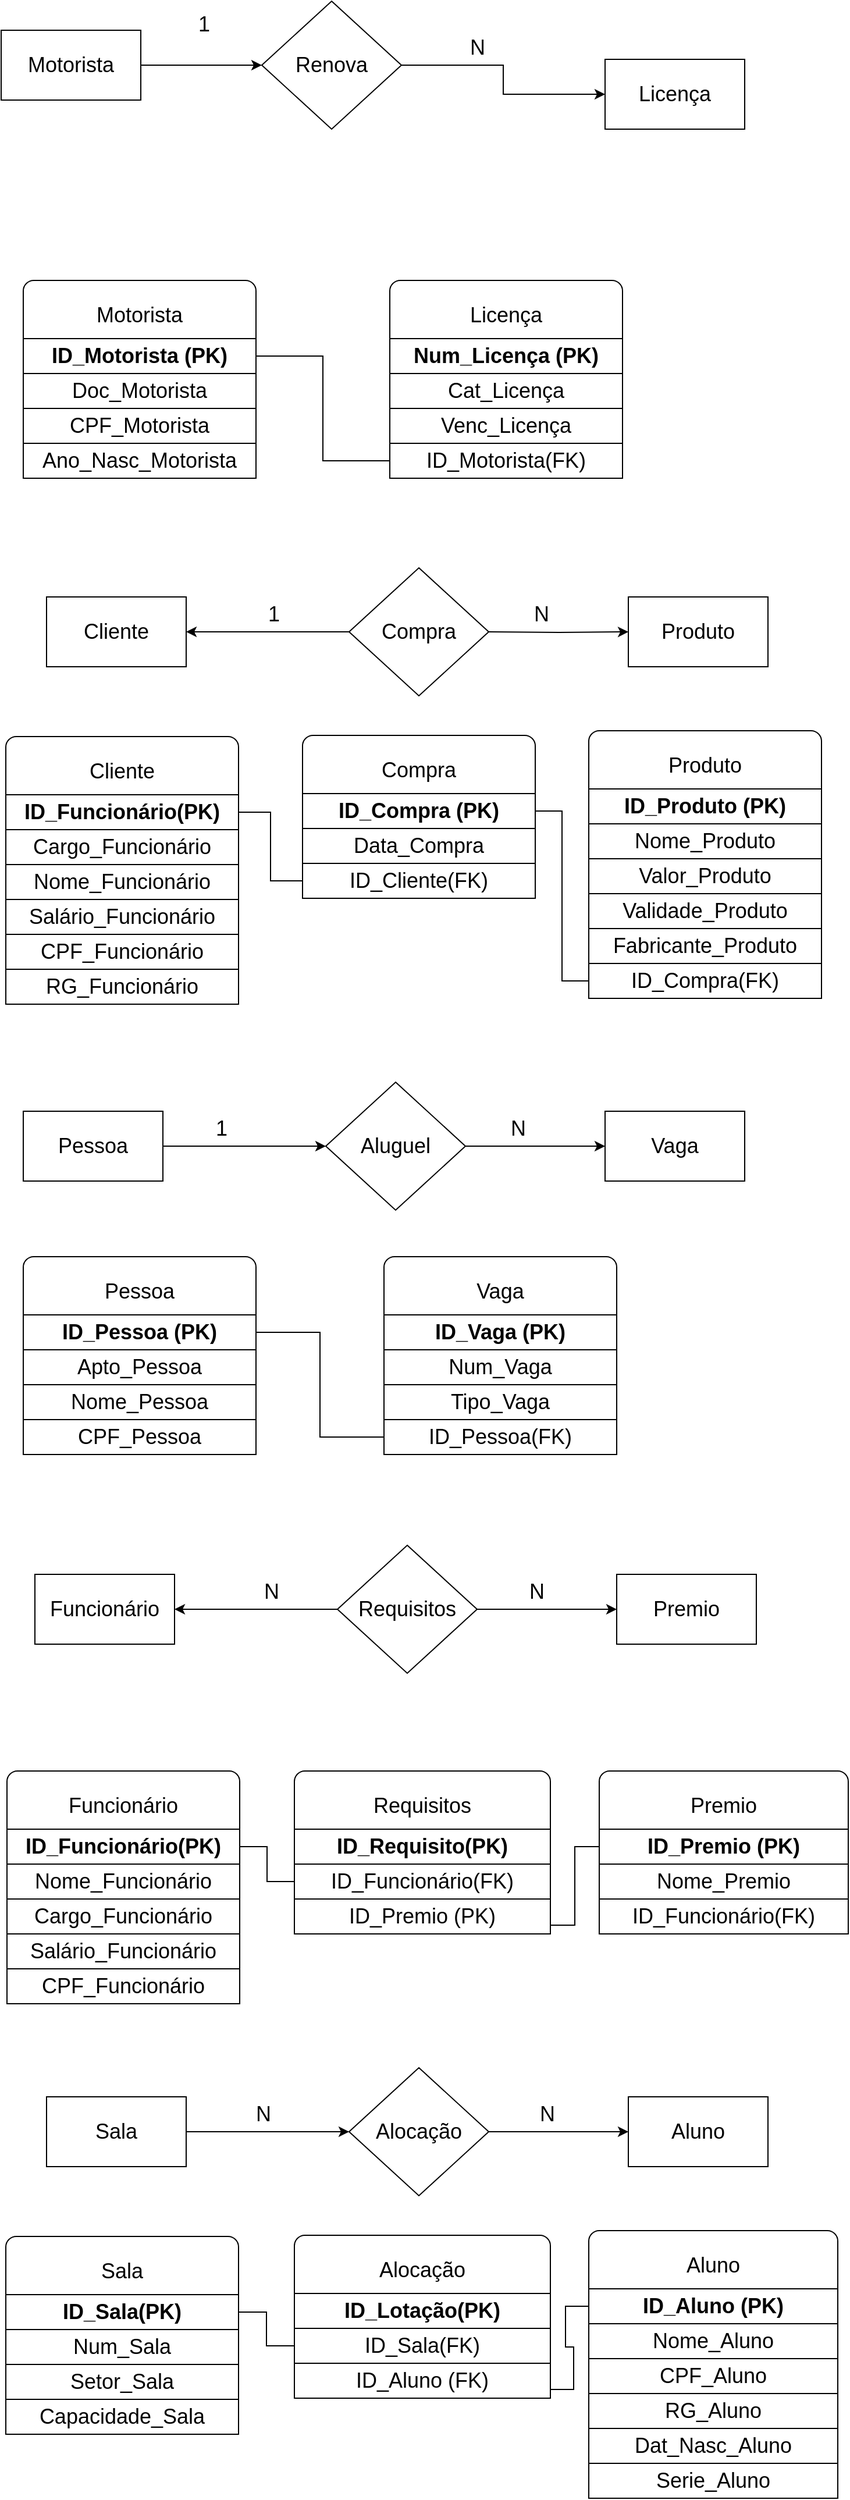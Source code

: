 <mxfile version="20.8.23" type="device"><diagram id="yc-bAd2j6T0Gb1hcPzrV" name="Página-1"><mxGraphModel dx="880" dy="484" grid="1" gridSize="10" guides="1" tooltips="1" connect="1" arrows="1" fold="1" page="1" pageScale="1" pageWidth="827" pageHeight="1169" math="0" shadow="0"><root><mxCell id="0"/><mxCell id="1" parent="0"/><mxCell id="oJYGrLSjRAJ2tkIGQsOx-6" value="" style="edgeStyle=orthogonalEdgeStyle;rounded=0;orthogonalLoop=1;jettySize=auto;html=1;fontSize=18;" parent="1" source="oJYGrLSjRAJ2tkIGQsOx-1" target="oJYGrLSjRAJ2tkIGQsOx-5" edge="1"><mxGeometry relative="1" as="geometry"/></mxCell><mxCell id="oJYGrLSjRAJ2tkIGQsOx-1" value="&lt;font style=&quot;font-size: 18px;&quot;&gt;Motorista&lt;/font&gt;" style="rounded=0;whiteSpace=wrap;html=1;" parent="1" vertex="1"><mxGeometry x="81" y="75" width="120" height="60" as="geometry"/></mxCell><mxCell id="oJYGrLSjRAJ2tkIGQsOx-8" value="" style="edgeStyle=orthogonalEdgeStyle;rounded=0;orthogonalLoop=1;jettySize=auto;html=1;fontSize=18;" parent="1" source="oJYGrLSjRAJ2tkIGQsOx-5" target="oJYGrLSjRAJ2tkIGQsOx-7" edge="1"><mxGeometry relative="1" as="geometry"/></mxCell><mxCell id="oJYGrLSjRAJ2tkIGQsOx-5" value="&lt;font style=&quot;font-size: 18px;&quot;&gt;Renova&lt;/font&gt;" style="rhombus;whiteSpace=wrap;html=1;rounded=0;" parent="1" vertex="1"><mxGeometry x="305" y="50" width="120" height="110" as="geometry"/></mxCell><mxCell id="oJYGrLSjRAJ2tkIGQsOx-7" value="&lt;font style=&quot;font-size: 18px;&quot;&gt;Licença&lt;/font&gt;" style="whiteSpace=wrap;html=1;rounded=0;" parent="1" vertex="1"><mxGeometry x="600" y="100" width="120" height="60" as="geometry"/></mxCell><mxCell id="oJYGrLSjRAJ2tkIGQsOx-9" value="1" style="text;html=1;align=center;verticalAlign=middle;resizable=0;points=[];autosize=1;strokeColor=none;fillColor=none;fontSize=18;" parent="1" vertex="1"><mxGeometry x="240" y="50" width="30" height="40" as="geometry"/></mxCell><mxCell id="oJYGrLSjRAJ2tkIGQsOx-10" value="N" style="text;html=1;align=center;verticalAlign=middle;resizable=0;points=[];autosize=1;strokeColor=none;fillColor=none;fontSize=18;" parent="1" vertex="1"><mxGeometry x="470" y="70" width="40" height="40" as="geometry"/></mxCell><mxCell id="oJYGrLSjRAJ2tkIGQsOx-11" value="Motorista" style="rounded=1;whiteSpace=wrap;html=1;fontSize=18;" parent="1" vertex="1"><mxGeometry x="100" y="290" width="200" height="60" as="geometry"/></mxCell><mxCell id="oJYGrLSjRAJ2tkIGQsOx-24" style="edgeStyle=orthogonalEdgeStyle;rounded=0;orthogonalLoop=1;jettySize=auto;html=1;entryX=0;entryY=0.5;entryDx=0;entryDy=0;fontSize=18;endArrow=none;endFill=0;" parent="1" source="oJYGrLSjRAJ2tkIGQsOx-12" target="oJYGrLSjRAJ2tkIGQsOx-22" edge="1"><mxGeometry relative="1" as="geometry"/></mxCell><mxCell id="oJYGrLSjRAJ2tkIGQsOx-12" value="&lt;b&gt;ID_Motorista (PK)&lt;/b&gt;" style="rounded=0;whiteSpace=wrap;html=1;fontSize=18;" parent="1" vertex="1"><mxGeometry x="100" y="340" width="200" height="30" as="geometry"/></mxCell><mxCell id="oJYGrLSjRAJ2tkIGQsOx-13" value="Doc_Motorista" style="rounded=0;whiteSpace=wrap;html=1;fontSize=18;" parent="1" vertex="1"><mxGeometry x="100" y="370" width="200" height="30" as="geometry"/></mxCell><mxCell id="oJYGrLSjRAJ2tkIGQsOx-14" value="CPF_Motorista" style="rounded=0;whiteSpace=wrap;html=1;fontSize=18;" parent="1" vertex="1"><mxGeometry x="100" y="400" width="200" height="30" as="geometry"/></mxCell><mxCell id="oJYGrLSjRAJ2tkIGQsOx-15" value="Ano_Nasc_Motorista" style="rounded=0;whiteSpace=wrap;html=1;fontSize=18;" parent="1" vertex="1"><mxGeometry x="100" y="430" width="200" height="30" as="geometry"/></mxCell><mxCell id="oJYGrLSjRAJ2tkIGQsOx-18" value="Licença" style="rounded=1;whiteSpace=wrap;html=1;fontSize=18;" parent="1" vertex="1"><mxGeometry x="415" y="290" width="200" height="60" as="geometry"/></mxCell><mxCell id="oJYGrLSjRAJ2tkIGQsOx-19" value="&lt;b&gt;Num_Licença (PK)&lt;/b&gt;" style="rounded=0;whiteSpace=wrap;html=1;fontSize=18;" parent="1" vertex="1"><mxGeometry x="415" y="340" width="200" height="30" as="geometry"/></mxCell><mxCell id="oJYGrLSjRAJ2tkIGQsOx-20" value="Cat_Licença" style="rounded=0;whiteSpace=wrap;html=1;fontSize=18;" parent="1" vertex="1"><mxGeometry x="415" y="370" width="200" height="30" as="geometry"/></mxCell><mxCell id="oJYGrLSjRAJ2tkIGQsOx-21" value="Venc_Licença" style="rounded=0;whiteSpace=wrap;html=1;fontSize=18;" parent="1" vertex="1"><mxGeometry x="415" y="400" width="200" height="30" as="geometry"/></mxCell><mxCell id="oJYGrLSjRAJ2tkIGQsOx-22" value="ID_Motorista(FK)" style="rounded=0;whiteSpace=wrap;html=1;fontSize=18;" parent="1" vertex="1"><mxGeometry x="415" y="430" width="200" height="30" as="geometry"/></mxCell><mxCell id="oJYGrLSjRAJ2tkIGQsOx-25" value="" style="edgeStyle=orthogonalEdgeStyle;rounded=0;orthogonalLoop=1;jettySize=auto;html=1;fontSize=18;" parent="1" source="oJYGrLSjRAJ2tkIGQsOx-26" target="oJYGrLSjRAJ2tkIGQsOx-28" edge="1"><mxGeometry relative="1" as="geometry"/></mxCell><mxCell id="oJYGrLSjRAJ2tkIGQsOx-26" value="&lt;span style=&quot;font-size: 18px;&quot;&gt;Pessoa&lt;/span&gt;" style="rounded=0;whiteSpace=wrap;html=1;" parent="1" vertex="1"><mxGeometry x="100" y="1004" width="120" height="60" as="geometry"/></mxCell><mxCell id="oJYGrLSjRAJ2tkIGQsOx-27" value="" style="edgeStyle=orthogonalEdgeStyle;rounded=0;orthogonalLoop=1;jettySize=auto;html=1;fontSize=18;" parent="1" source="oJYGrLSjRAJ2tkIGQsOx-28" target="oJYGrLSjRAJ2tkIGQsOx-29" edge="1"><mxGeometry relative="1" as="geometry"/></mxCell><mxCell id="oJYGrLSjRAJ2tkIGQsOx-28" value="&lt;font style=&quot;font-size: 18px;&quot;&gt;Aluguel&lt;/font&gt;" style="rhombus;whiteSpace=wrap;html=1;rounded=0;" parent="1" vertex="1"><mxGeometry x="360" y="979" width="120" height="110" as="geometry"/></mxCell><mxCell id="oJYGrLSjRAJ2tkIGQsOx-29" value="&lt;font style=&quot;font-size: 18px;&quot;&gt;Vaga&lt;/font&gt;" style="whiteSpace=wrap;html=1;rounded=0;" parent="1" vertex="1"><mxGeometry x="600" y="1004" width="120" height="60" as="geometry"/></mxCell><mxCell id="oJYGrLSjRAJ2tkIGQsOx-30" value="1" style="text;html=1;align=center;verticalAlign=middle;resizable=0;points=[];autosize=1;strokeColor=none;fillColor=none;fontSize=18;" parent="1" vertex="1"><mxGeometry x="255" y="999" width="30" height="40" as="geometry"/></mxCell><mxCell id="oJYGrLSjRAJ2tkIGQsOx-31" value="N" style="text;html=1;align=center;verticalAlign=middle;resizable=0;points=[];autosize=1;strokeColor=none;fillColor=none;fontSize=18;" parent="1" vertex="1"><mxGeometry x="505" y="999" width="40" height="40" as="geometry"/></mxCell><mxCell id="oJYGrLSjRAJ2tkIGQsOx-32" value="Pessoa" style="rounded=1;whiteSpace=wrap;html=1;fontSize=18;" parent="1" vertex="1"><mxGeometry x="100" y="1129" width="200" height="60" as="geometry"/></mxCell><mxCell id="oJYGrLSjRAJ2tkIGQsOx-33" style="edgeStyle=orthogonalEdgeStyle;rounded=0;orthogonalLoop=1;jettySize=auto;html=1;entryX=0;entryY=0.5;entryDx=0;entryDy=0;fontSize=18;endArrow=none;endFill=0;" parent="1" source="oJYGrLSjRAJ2tkIGQsOx-34" target="oJYGrLSjRAJ2tkIGQsOx-43" edge="1"><mxGeometry relative="1" as="geometry"/></mxCell><mxCell id="oJYGrLSjRAJ2tkIGQsOx-34" value="&lt;b&gt;ID_Pessoa (PK)&lt;/b&gt;" style="rounded=0;whiteSpace=wrap;html=1;fontSize=18;" parent="1" vertex="1"><mxGeometry x="100" y="1179" width="200" height="30" as="geometry"/></mxCell><mxCell id="oJYGrLSjRAJ2tkIGQsOx-35" value="Apto_Pessoa" style="rounded=0;whiteSpace=wrap;html=1;fontSize=18;" parent="1" vertex="1"><mxGeometry x="100" y="1209" width="200" height="30" as="geometry"/></mxCell><mxCell id="oJYGrLSjRAJ2tkIGQsOx-36" value="Nome_Pessoa" style="rounded=0;whiteSpace=wrap;html=1;fontSize=18;" parent="1" vertex="1"><mxGeometry x="100" y="1239" width="200" height="30" as="geometry"/></mxCell><mxCell id="oJYGrLSjRAJ2tkIGQsOx-37" value="CPF_Pessoa" style="rounded=0;whiteSpace=wrap;html=1;fontSize=18;" parent="1" vertex="1"><mxGeometry x="100" y="1269" width="200" height="30" as="geometry"/></mxCell><mxCell id="oJYGrLSjRAJ2tkIGQsOx-39" value="Vaga" style="rounded=1;whiteSpace=wrap;html=1;fontSize=18;" parent="1" vertex="1"><mxGeometry x="410" y="1129" width="200" height="60" as="geometry"/></mxCell><mxCell id="oJYGrLSjRAJ2tkIGQsOx-40" value="&lt;b&gt;ID_Vaga (PK)&lt;/b&gt;" style="rounded=0;whiteSpace=wrap;html=1;fontSize=18;" parent="1" vertex="1"><mxGeometry x="410" y="1179" width="200" height="30" as="geometry"/></mxCell><mxCell id="oJYGrLSjRAJ2tkIGQsOx-41" value="Num_Vaga" style="rounded=0;whiteSpace=wrap;html=1;fontSize=18;" parent="1" vertex="1"><mxGeometry x="410" y="1209" width="200" height="30" as="geometry"/></mxCell><mxCell id="oJYGrLSjRAJ2tkIGQsOx-42" value="Tipo_Vaga" style="rounded=0;whiteSpace=wrap;html=1;fontSize=18;" parent="1" vertex="1"><mxGeometry x="410" y="1239" width="200" height="30" as="geometry"/></mxCell><mxCell id="oJYGrLSjRAJ2tkIGQsOx-43" value="ID_Pessoa(FK)" style="rounded=0;whiteSpace=wrap;html=1;fontSize=18;" parent="1" vertex="1"><mxGeometry x="410" y="1269" width="200" height="30" as="geometry"/></mxCell><mxCell id="oJYGrLSjRAJ2tkIGQsOx-66" value="" style="edgeStyle=orthogonalEdgeStyle;rounded=0;orthogonalLoop=1;jettySize=auto;html=1;fontSize=18;startArrow=classic;startFill=1;endArrow=none;endFill=0;" parent="1" source="oJYGrLSjRAJ2tkIGQsOx-67" target="oJYGrLSjRAJ2tkIGQsOx-69" edge="1"><mxGeometry relative="1" as="geometry"/></mxCell><mxCell id="oJYGrLSjRAJ2tkIGQsOx-67" value="&lt;font style=&quot;font-size: 18px;&quot;&gt;Funcionário&lt;/font&gt;" style="rounded=0;whiteSpace=wrap;html=1;" parent="1" vertex="1"><mxGeometry x="110" y="1402" width="120" height="60" as="geometry"/></mxCell><mxCell id="oJYGrLSjRAJ2tkIGQsOx-68" value="" style="edgeStyle=orthogonalEdgeStyle;rounded=0;orthogonalLoop=1;jettySize=auto;html=1;fontSize=18;" parent="1" source="oJYGrLSjRAJ2tkIGQsOx-69" target="oJYGrLSjRAJ2tkIGQsOx-70" edge="1"><mxGeometry relative="1" as="geometry"/></mxCell><mxCell id="oJYGrLSjRAJ2tkIGQsOx-69" value="&lt;span style=&quot;font-size: 18px;&quot;&gt;Requisitos&lt;/span&gt;" style="rhombus;whiteSpace=wrap;html=1;rounded=0;" parent="1" vertex="1"><mxGeometry x="370" y="1377" width="120" height="110" as="geometry"/></mxCell><mxCell id="oJYGrLSjRAJ2tkIGQsOx-70" value="&lt;font style=&quot;font-size: 18px;&quot;&gt;Premio&lt;/font&gt;" style="whiteSpace=wrap;html=1;rounded=0;" parent="1" vertex="1"><mxGeometry x="610" y="1402" width="120" height="60" as="geometry"/></mxCell><mxCell id="oJYGrLSjRAJ2tkIGQsOx-71" value="N" style="text;html=1;align=center;verticalAlign=middle;resizable=0;points=[];autosize=1;strokeColor=none;fillColor=none;fontSize=18;" parent="1" vertex="1"><mxGeometry x="293" y="1397" width="40" height="40" as="geometry"/></mxCell><mxCell id="oJYGrLSjRAJ2tkIGQsOx-72" value="N" style="text;html=1;align=center;verticalAlign=middle;resizable=0;points=[];autosize=1;strokeColor=none;fillColor=none;fontSize=18;" parent="1" vertex="1"><mxGeometry x="521" y="1397" width="40" height="40" as="geometry"/></mxCell><mxCell id="oJYGrLSjRAJ2tkIGQsOx-73" value="Funcionário" style="rounded=1;whiteSpace=wrap;html=1;fontSize=18;" parent="1" vertex="1"><mxGeometry x="86" y="1571" width="200" height="60" as="geometry"/></mxCell><mxCell id="oJYGrLSjRAJ2tkIGQsOx-96" style="edgeStyle=orthogonalEdgeStyle;rounded=0;orthogonalLoop=1;jettySize=auto;html=1;fontSize=18;endArrow=none;endFill=0;" parent="1" source="oJYGrLSjRAJ2tkIGQsOx-75" target="oJYGrLSjRAJ2tkIGQsOx-92" edge="1"><mxGeometry relative="1" as="geometry"/></mxCell><mxCell id="oJYGrLSjRAJ2tkIGQsOx-75" value="&lt;b&gt;ID_Funcionário(PK)&lt;/b&gt;" style="rounded=0;whiteSpace=wrap;html=1;fontSize=18;" parent="1" vertex="1"><mxGeometry x="86" y="1621" width="200" height="30" as="geometry"/></mxCell><mxCell id="oJYGrLSjRAJ2tkIGQsOx-76" value="Nome_Funcionário" style="rounded=0;whiteSpace=wrap;html=1;fontSize=18;" parent="1" vertex="1"><mxGeometry x="86" y="1651" width="200" height="30" as="geometry"/></mxCell><mxCell id="oJYGrLSjRAJ2tkIGQsOx-77" value="Cargo_Funcionário" style="rounded=0;whiteSpace=wrap;html=1;fontSize=18;" parent="1" vertex="1"><mxGeometry x="86" y="1681" width="200" height="30" as="geometry"/></mxCell><mxCell id="oJYGrLSjRAJ2tkIGQsOx-78" value="Salário_Funcionário" style="rounded=0;whiteSpace=wrap;html=1;fontSize=18;" parent="1" vertex="1"><mxGeometry x="86" y="1711" width="200" height="30" as="geometry"/></mxCell><mxCell id="oJYGrLSjRAJ2tkIGQsOx-79" value="Premio" style="rounded=1;whiteSpace=wrap;html=1;fontSize=18;" parent="1" vertex="1"><mxGeometry x="595" y="1571" width="214" height="60" as="geometry"/></mxCell><mxCell id="oJYGrLSjRAJ2tkIGQsOx-126" style="edgeStyle=orthogonalEdgeStyle;rounded=0;orthogonalLoop=1;jettySize=auto;html=1;entryX=1;entryY=0.75;entryDx=0;entryDy=0;fontSize=18;startArrow=none;startFill=0;endArrow=none;endFill=0;" parent="1" source="oJYGrLSjRAJ2tkIGQsOx-80" target="oJYGrLSjRAJ2tkIGQsOx-93" edge="1"><mxGeometry relative="1" as="geometry"/></mxCell><mxCell id="oJYGrLSjRAJ2tkIGQsOx-80" value="&lt;b&gt;ID_Premio (PK)&lt;/b&gt;" style="rounded=0;whiteSpace=wrap;html=1;fontSize=18;" parent="1" vertex="1"><mxGeometry x="595" y="1621" width="214" height="30" as="geometry"/></mxCell><mxCell id="oJYGrLSjRAJ2tkIGQsOx-81" value="Nome_Premio" style="rounded=0;whiteSpace=wrap;html=1;fontSize=18;" parent="1" vertex="1"><mxGeometry x="595" y="1651" width="214" height="30" as="geometry"/></mxCell><mxCell id="oJYGrLSjRAJ2tkIGQsOx-83" value="ID_Funcionário(FK)" style="rounded=0;whiteSpace=wrap;html=1;fontSize=18;" parent="1" vertex="1"><mxGeometry x="595" y="1681" width="214" height="30" as="geometry"/></mxCell><mxCell id="oJYGrLSjRAJ2tkIGQsOx-86" value="CPF_Funcionário" style="rounded=0;whiteSpace=wrap;html=1;fontSize=18;" parent="1" vertex="1"><mxGeometry x="86" y="1741" width="200" height="30" as="geometry"/></mxCell><mxCell id="oJYGrLSjRAJ2tkIGQsOx-88" value="Requisitos" style="rounded=1;whiteSpace=wrap;html=1;fontSize=18;" parent="1" vertex="1"><mxGeometry x="333" y="1571" width="220" height="60" as="geometry"/></mxCell><mxCell id="oJYGrLSjRAJ2tkIGQsOx-91" value="&lt;b&gt;ID_Requisito(PK)&lt;/b&gt;" style="rounded=0;whiteSpace=wrap;html=1;fontSize=18;" parent="1" vertex="1"><mxGeometry x="333" y="1621" width="220" height="30" as="geometry"/></mxCell><mxCell id="oJYGrLSjRAJ2tkIGQsOx-92" value="ID_Funcionário(FK)" style="rounded=0;whiteSpace=wrap;html=1;fontSize=18;" parent="1" vertex="1"><mxGeometry x="333" y="1651" width="220" height="30" as="geometry"/></mxCell><mxCell id="oJYGrLSjRAJ2tkIGQsOx-93" value="&lt;span style=&quot;border-color: var(--border-color);&quot;&gt;ID_Premio (PK)&lt;/span&gt;" style="rounded=0;whiteSpace=wrap;html=1;fontSize=18;" parent="1" vertex="1"><mxGeometry x="333" y="1681" width="220" height="30" as="geometry"/></mxCell><mxCell id="oJYGrLSjRAJ2tkIGQsOx-95" style="edgeStyle=orthogonalEdgeStyle;rounded=0;orthogonalLoop=1;jettySize=auto;html=1;exitX=0;exitY=0.25;exitDx=0;exitDy=0;entryX=0;entryY=0.5;entryDx=0;entryDy=0;fontSize=18;endArrow=none;endFill=0;" parent="1" source="oJYGrLSjRAJ2tkIGQsOx-92" target="oJYGrLSjRAJ2tkIGQsOx-92" edge="1"><mxGeometry relative="1" as="geometry"/></mxCell><mxCell id="oJYGrLSjRAJ2tkIGQsOx-99" value="" style="edgeStyle=orthogonalEdgeStyle;rounded=0;orthogonalLoop=1;jettySize=auto;html=1;fontSize=18;startArrow=classic;startFill=1;endArrow=none;endFill=0;" parent="1" source="oJYGrLSjRAJ2tkIGQsOx-100" edge="1"><mxGeometry relative="1" as="geometry"><mxPoint x="380" y="592" as="targetPoint"/></mxGeometry></mxCell><mxCell id="oJYGrLSjRAJ2tkIGQsOx-100" value="&lt;font style=&quot;font-size: 18px;&quot;&gt;Cliente&lt;/font&gt;" style="rounded=0;whiteSpace=wrap;html=1;" parent="1" vertex="1"><mxGeometry x="120" y="562" width="120" height="60" as="geometry"/></mxCell><mxCell id="oJYGrLSjRAJ2tkIGQsOx-101" value="" style="edgeStyle=orthogonalEdgeStyle;rounded=0;orthogonalLoop=1;jettySize=auto;html=1;fontSize=18;" parent="1" target="oJYGrLSjRAJ2tkIGQsOx-102" edge="1"><mxGeometry relative="1" as="geometry"><mxPoint x="500" y="592" as="sourcePoint"/></mxGeometry></mxCell><mxCell id="oJYGrLSjRAJ2tkIGQsOx-102" value="&lt;font style=&quot;font-size: 18px;&quot;&gt;Produto&lt;/font&gt;" style="whiteSpace=wrap;html=1;rounded=0;" parent="1" vertex="1"><mxGeometry x="620" y="562" width="120" height="60" as="geometry"/></mxCell><mxCell id="oJYGrLSjRAJ2tkIGQsOx-103" value="1" style="text;html=1;align=center;verticalAlign=middle;resizable=0;points=[];autosize=1;strokeColor=none;fillColor=none;fontSize=18;" parent="1" vertex="1"><mxGeometry x="300" y="557" width="30" height="40" as="geometry"/></mxCell><mxCell id="oJYGrLSjRAJ2tkIGQsOx-104" value="N" style="text;html=1;align=center;verticalAlign=middle;resizable=0;points=[];autosize=1;strokeColor=none;fillColor=none;fontSize=18;" parent="1" vertex="1"><mxGeometry x="525" y="557" width="40" height="40" as="geometry"/></mxCell><mxCell id="oJYGrLSjRAJ2tkIGQsOx-105" value="Cliente" style="rounded=1;whiteSpace=wrap;html=1;fontSize=18;" parent="1" vertex="1"><mxGeometry x="85" y="682" width="200" height="60" as="geometry"/></mxCell><mxCell id="oJYGrLSjRAJ2tkIGQsOx-132" style="edgeStyle=orthogonalEdgeStyle;rounded=0;orthogonalLoop=1;jettySize=auto;html=1;entryX=0;entryY=0.5;entryDx=0;entryDy=0;fontSize=18;startArrow=none;startFill=0;endArrow=none;endFill=0;" parent="1" source="oJYGrLSjRAJ2tkIGQsOx-107" target="oJYGrLSjRAJ2tkIGQsOx-121" edge="1"><mxGeometry relative="1" as="geometry"/></mxCell><mxCell id="oJYGrLSjRAJ2tkIGQsOx-107" value="&lt;b&gt;ID_Funcionário(PK)&lt;/b&gt;" style="rounded=0;whiteSpace=wrap;html=1;fontSize=18;" parent="1" vertex="1"><mxGeometry x="85" y="732" width="200" height="30" as="geometry"/></mxCell><mxCell id="oJYGrLSjRAJ2tkIGQsOx-108" value="Cargo_Funcionário" style="rounded=0;whiteSpace=wrap;html=1;fontSize=18;" parent="1" vertex="1"><mxGeometry x="85" y="762" width="200" height="30" as="geometry"/></mxCell><mxCell id="oJYGrLSjRAJ2tkIGQsOx-109" value="Nome_Funcionário" style="rounded=0;whiteSpace=wrap;html=1;fontSize=18;" parent="1" vertex="1"><mxGeometry x="85" y="792" width="200" height="30" as="geometry"/></mxCell><mxCell id="oJYGrLSjRAJ2tkIGQsOx-110" value="Salário_Funcionário" style="rounded=0;whiteSpace=wrap;html=1;fontSize=18;" parent="1" vertex="1"><mxGeometry x="85" y="822" width="200" height="30" as="geometry"/></mxCell><mxCell id="oJYGrLSjRAJ2tkIGQsOx-111" value="Produto" style="rounded=1;whiteSpace=wrap;html=1;fontSize=18;" parent="1" vertex="1"><mxGeometry x="586" y="677" width="200" height="60" as="geometry"/></mxCell><mxCell id="oJYGrLSjRAJ2tkIGQsOx-113" value="&lt;b&gt;ID_Produto (PK)&lt;/b&gt;" style="rounded=0;whiteSpace=wrap;html=1;fontSize=18;" parent="1" vertex="1"><mxGeometry x="586" y="727" width="200" height="30" as="geometry"/></mxCell><mxCell id="oJYGrLSjRAJ2tkIGQsOx-114" value="Nome_Produto" style="rounded=0;whiteSpace=wrap;html=1;fontSize=18;" parent="1" vertex="1"><mxGeometry x="586" y="757" width="200" height="30" as="geometry"/></mxCell><mxCell id="oJYGrLSjRAJ2tkIGQsOx-115" value="Valor_Produto" style="rounded=0;whiteSpace=wrap;html=1;fontSize=18;" parent="1" vertex="1"><mxGeometry x="586" y="787" width="200" height="30" as="geometry"/></mxCell><mxCell id="oJYGrLSjRAJ2tkIGQsOx-116" value="RG_Funcionário" style="rounded=0;whiteSpace=wrap;html=1;fontSize=18;" parent="1" vertex="1"><mxGeometry x="85" y="882" width="200" height="30" as="geometry"/></mxCell><mxCell id="oJYGrLSjRAJ2tkIGQsOx-117" value="CPF_Funcionário" style="rounded=0;whiteSpace=wrap;html=1;fontSize=18;" parent="1" vertex="1"><mxGeometry x="85" y="852" width="200" height="30" as="geometry"/></mxCell><mxCell id="oJYGrLSjRAJ2tkIGQsOx-118" value="Compra" style="rounded=1;whiteSpace=wrap;html=1;fontSize=18;" parent="1" vertex="1"><mxGeometry x="340" y="681" width="200" height="60" as="geometry"/></mxCell><mxCell id="oJYGrLSjRAJ2tkIGQsOx-133" style="edgeStyle=orthogonalEdgeStyle;rounded=0;orthogonalLoop=1;jettySize=auto;html=1;entryX=0;entryY=0.5;entryDx=0;entryDy=0;fontSize=18;startArrow=none;startFill=0;endArrow=none;endFill=0;" parent="1" source="oJYGrLSjRAJ2tkIGQsOx-119" target="oJYGrLSjRAJ2tkIGQsOx-131" edge="1"><mxGeometry relative="1" as="geometry"/></mxCell><mxCell id="oJYGrLSjRAJ2tkIGQsOx-119" value="&lt;b&gt;ID_Compra (PK)&lt;/b&gt;" style="rounded=0;whiteSpace=wrap;html=1;fontSize=18;" parent="1" vertex="1"><mxGeometry x="340" y="731" width="200" height="30" as="geometry"/></mxCell><mxCell id="oJYGrLSjRAJ2tkIGQsOx-120" value="Data_Compra" style="rounded=0;whiteSpace=wrap;html=1;fontSize=18;" parent="1" vertex="1"><mxGeometry x="340" y="761" width="200" height="30" as="geometry"/></mxCell><mxCell id="oJYGrLSjRAJ2tkIGQsOx-121" value="ID_Cliente(FK)" style="rounded=0;whiteSpace=wrap;html=1;fontSize=18;" parent="1" vertex="1"><mxGeometry x="340" y="791" width="200" height="30" as="geometry"/></mxCell><mxCell id="oJYGrLSjRAJ2tkIGQsOx-122" style="edgeStyle=orthogonalEdgeStyle;rounded=0;orthogonalLoop=1;jettySize=auto;html=1;exitX=0;exitY=0.25;exitDx=0;exitDy=0;entryX=0;entryY=0.5;entryDx=0;entryDy=0;fontSize=18;endArrow=none;endFill=0;" parent="1" source="oJYGrLSjRAJ2tkIGQsOx-120" target="oJYGrLSjRAJ2tkIGQsOx-120" edge="1"><mxGeometry relative="1" as="geometry"/></mxCell><mxCell id="oJYGrLSjRAJ2tkIGQsOx-123" value="&lt;span style=&quot;font-size: 18px;&quot;&gt;Compra&lt;/span&gt;" style="rhombus;whiteSpace=wrap;html=1;rounded=0;" parent="1" vertex="1"><mxGeometry x="380" y="537" width="120" height="110" as="geometry"/></mxCell><mxCell id="oJYGrLSjRAJ2tkIGQsOx-127" value="Validade_Produto" style="rounded=0;whiteSpace=wrap;html=1;fontSize=18;" parent="1" vertex="1"><mxGeometry x="586" y="817" width="200" height="30" as="geometry"/></mxCell><mxCell id="oJYGrLSjRAJ2tkIGQsOx-128" value="Fabricante_Produto" style="rounded=0;whiteSpace=wrap;html=1;fontSize=18;" parent="1" vertex="1"><mxGeometry x="586" y="847" width="200" height="30" as="geometry"/></mxCell><mxCell id="oJYGrLSjRAJ2tkIGQsOx-131" value="ID_Compra(FK)" style="rounded=0;whiteSpace=wrap;html=1;fontSize=18;" parent="1" vertex="1"><mxGeometry x="586" y="877" width="200" height="30" as="geometry"/></mxCell><mxCell id="oJYGrLSjRAJ2tkIGQsOx-134" value="" style="edgeStyle=orthogonalEdgeStyle;rounded=0;orthogonalLoop=1;jettySize=auto;html=1;fontSize=18;startArrow=none;startFill=0;endArrow=classic;endFill=1;" parent="1" source="oJYGrLSjRAJ2tkIGQsOx-135" target="oJYGrLSjRAJ2tkIGQsOx-137" edge="1"><mxGeometry relative="1" as="geometry"/></mxCell><mxCell id="oJYGrLSjRAJ2tkIGQsOx-135" value="&lt;font style=&quot;font-size: 18px;&quot;&gt;Sala&lt;/font&gt;" style="rounded=0;whiteSpace=wrap;html=1;" parent="1" vertex="1"><mxGeometry x="120" y="1851" width="120" height="60" as="geometry"/></mxCell><mxCell id="oJYGrLSjRAJ2tkIGQsOx-136" value="" style="edgeStyle=orthogonalEdgeStyle;rounded=0;orthogonalLoop=1;jettySize=auto;html=1;fontSize=18;" parent="1" source="oJYGrLSjRAJ2tkIGQsOx-137" target="oJYGrLSjRAJ2tkIGQsOx-138" edge="1"><mxGeometry relative="1" as="geometry"/></mxCell><mxCell id="oJYGrLSjRAJ2tkIGQsOx-137" value="&lt;span style=&quot;font-size: 18px;&quot;&gt;Alocação&lt;/span&gt;" style="rhombus;whiteSpace=wrap;html=1;rounded=0;" parent="1" vertex="1"><mxGeometry x="380" y="1826" width="120" height="110" as="geometry"/></mxCell><mxCell id="oJYGrLSjRAJ2tkIGQsOx-138" value="&lt;font style=&quot;font-size: 18px;&quot;&gt;Aluno&lt;/font&gt;" style="whiteSpace=wrap;html=1;rounded=0;" parent="1" vertex="1"><mxGeometry x="620" y="1851" width="120" height="60" as="geometry"/></mxCell><mxCell id="oJYGrLSjRAJ2tkIGQsOx-139" value="N" style="text;html=1;align=center;verticalAlign=middle;resizable=0;points=[];autosize=1;strokeColor=none;fillColor=none;fontSize=18;" parent="1" vertex="1"><mxGeometry x="286" y="1846" width="40" height="40" as="geometry"/></mxCell><mxCell id="oJYGrLSjRAJ2tkIGQsOx-140" value="N" style="text;html=1;align=center;verticalAlign=middle;resizable=0;points=[];autosize=1;strokeColor=none;fillColor=none;fontSize=18;" parent="1" vertex="1"><mxGeometry x="530" y="1846" width="40" height="40" as="geometry"/></mxCell><mxCell id="oJYGrLSjRAJ2tkIGQsOx-141" value="Sala" style="rounded=1;whiteSpace=wrap;html=1;fontSize=18;" parent="1" vertex="1"><mxGeometry x="85" y="1971" width="200" height="60" as="geometry"/></mxCell><mxCell id="oJYGrLSjRAJ2tkIGQsOx-142" style="edgeStyle=orthogonalEdgeStyle;rounded=0;orthogonalLoop=1;jettySize=auto;html=1;fontSize=18;endArrow=none;endFill=0;" parent="1" source="oJYGrLSjRAJ2tkIGQsOx-143" target="oJYGrLSjRAJ2tkIGQsOx-156" edge="1"><mxGeometry relative="1" as="geometry"/></mxCell><mxCell id="oJYGrLSjRAJ2tkIGQsOx-143" value="&lt;b&gt;ID_Sala(PK)&lt;/b&gt;" style="rounded=0;whiteSpace=wrap;html=1;fontSize=18;" parent="1" vertex="1"><mxGeometry x="85" y="2021" width="200" height="30" as="geometry"/></mxCell><mxCell id="oJYGrLSjRAJ2tkIGQsOx-144" value="Num_Sala" style="rounded=0;whiteSpace=wrap;html=1;fontSize=18;" parent="1" vertex="1"><mxGeometry x="85" y="2051" width="200" height="30" as="geometry"/></mxCell><mxCell id="oJYGrLSjRAJ2tkIGQsOx-145" value="Setor_Sala" style="rounded=0;whiteSpace=wrap;html=1;fontSize=18;" parent="1" vertex="1"><mxGeometry x="85" y="2081" width="200" height="30" as="geometry"/></mxCell><mxCell id="oJYGrLSjRAJ2tkIGQsOx-147" value="Aluno" style="rounded=1;whiteSpace=wrap;html=1;fontSize=18;" parent="1" vertex="1"><mxGeometry x="586" y="1966" width="214" height="60" as="geometry"/></mxCell><mxCell id="oJYGrLSjRAJ2tkIGQsOx-148" style="edgeStyle=orthogonalEdgeStyle;rounded=0;orthogonalLoop=1;jettySize=auto;html=1;entryX=1;entryY=0.75;entryDx=0;entryDy=0;fontSize=18;startArrow=none;startFill=0;endArrow=none;endFill=0;" parent="1" source="oJYGrLSjRAJ2tkIGQsOx-149" target="oJYGrLSjRAJ2tkIGQsOx-157" edge="1"><mxGeometry relative="1" as="geometry"/></mxCell><mxCell id="oJYGrLSjRAJ2tkIGQsOx-149" value="&lt;b&gt;ID_Aluno (PK)&lt;/b&gt;" style="rounded=0;whiteSpace=wrap;html=1;fontSize=18;" parent="1" vertex="1"><mxGeometry x="586" y="2016" width="214" height="30" as="geometry"/></mxCell><mxCell id="oJYGrLSjRAJ2tkIGQsOx-150" value="Nome_Aluno" style="rounded=0;whiteSpace=wrap;html=1;fontSize=18;" parent="1" vertex="1"><mxGeometry x="586" y="2046" width="214" height="30" as="geometry"/></mxCell><mxCell id="oJYGrLSjRAJ2tkIGQsOx-151" value="CPF_Aluno" style="rounded=0;whiteSpace=wrap;html=1;fontSize=18;" parent="1" vertex="1"><mxGeometry x="586" y="2076" width="214" height="30" as="geometry"/></mxCell><mxCell id="oJYGrLSjRAJ2tkIGQsOx-154" value="Alocação" style="rounded=1;whiteSpace=wrap;html=1;fontSize=18;" parent="1" vertex="1"><mxGeometry x="333" y="1970" width="220" height="60" as="geometry"/></mxCell><mxCell id="oJYGrLSjRAJ2tkIGQsOx-155" value="&lt;b&gt;ID_Lotação(PK)&lt;/b&gt;" style="rounded=0;whiteSpace=wrap;html=1;fontSize=18;" parent="1" vertex="1"><mxGeometry x="333" y="2020" width="220" height="30" as="geometry"/></mxCell><mxCell id="oJYGrLSjRAJ2tkIGQsOx-156" value="ID_Sala(FK)" style="rounded=0;whiteSpace=wrap;html=1;fontSize=18;" parent="1" vertex="1"><mxGeometry x="333" y="2050" width="220" height="30" as="geometry"/></mxCell><mxCell id="oJYGrLSjRAJ2tkIGQsOx-157" value="&lt;span style=&quot;border-color: var(--border-color);&quot;&gt;ID_Aluno (FK)&lt;/span&gt;" style="rounded=0;whiteSpace=wrap;html=1;fontSize=18;" parent="1" vertex="1"><mxGeometry x="333" y="2080" width="220" height="30" as="geometry"/></mxCell><mxCell id="oJYGrLSjRAJ2tkIGQsOx-158" style="edgeStyle=orthogonalEdgeStyle;rounded=0;orthogonalLoop=1;jettySize=auto;html=1;exitX=0;exitY=0.25;exitDx=0;exitDy=0;entryX=0;entryY=0.5;entryDx=0;entryDy=0;fontSize=18;endArrow=none;endFill=0;" parent="1" source="oJYGrLSjRAJ2tkIGQsOx-156" target="oJYGrLSjRAJ2tkIGQsOx-156" edge="1"><mxGeometry relative="1" as="geometry"/></mxCell><mxCell id="oJYGrLSjRAJ2tkIGQsOx-159" value="Capacidade_Sala" style="rounded=0;whiteSpace=wrap;html=1;fontSize=18;" parent="1" vertex="1"><mxGeometry x="85" y="2111" width="200" height="30" as="geometry"/></mxCell><mxCell id="oJYGrLSjRAJ2tkIGQsOx-161" value="RG_Aluno" style="rounded=0;whiteSpace=wrap;html=1;fontSize=18;" parent="1" vertex="1"><mxGeometry x="586" y="2106" width="214" height="30" as="geometry"/></mxCell><mxCell id="oJYGrLSjRAJ2tkIGQsOx-162" value="Dat_Nasc_Aluno" style="rounded=0;whiteSpace=wrap;html=1;fontSize=18;" parent="1" vertex="1"><mxGeometry x="586" y="2136" width="214" height="30" as="geometry"/></mxCell><mxCell id="oJYGrLSjRAJ2tkIGQsOx-163" value="Serie_Aluno" style="rounded=0;whiteSpace=wrap;html=1;fontSize=18;" parent="1" vertex="1"><mxGeometry x="586" y="2166" width="214" height="30" as="geometry"/></mxCell></root></mxGraphModel></diagram></mxfile>